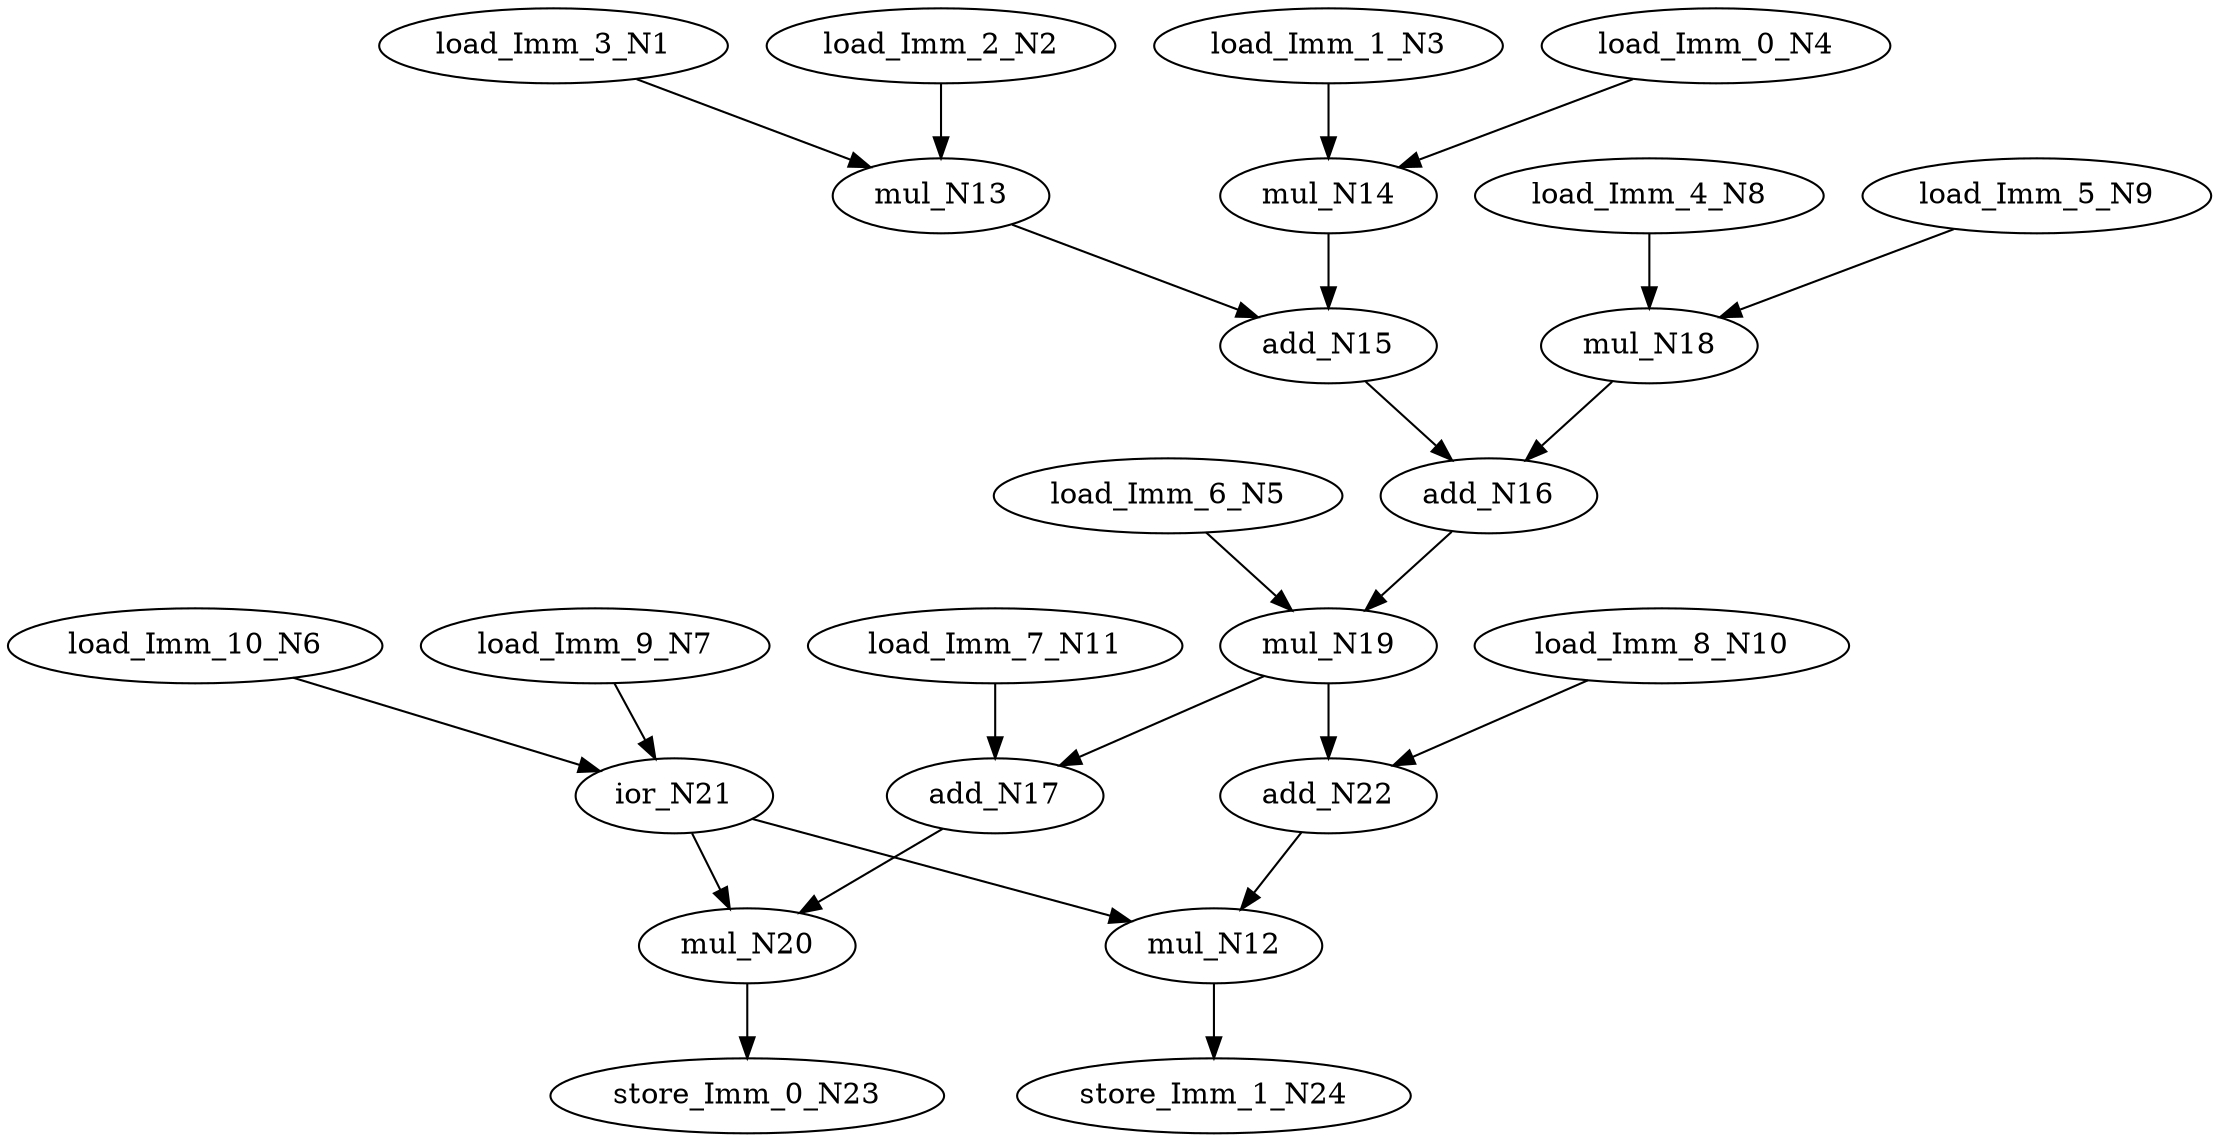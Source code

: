 digraph graphname {
N23 [color="black", ntype="operation", label="store_Imm_0_N23"];
N22 [color="black", ntype="operation", label="add_N22"];
N21 [color="black", ntype="operation", label="ior_N21"];
N20 [color="black", ntype="operation", label="mul_N20"];
N24 [color="black", ntype="operation", label="store_Imm_1_N24"];
N8 [color="black", ntype="operation", label="load_Imm_4_N8"];
N9 [color="black", ntype="operation", label="load_Imm_5_N9"];
N1 [color="black", ntype="operation", label="load_Imm_3_N1"];
N2 [color="black", ntype="operation", label="load_Imm_2_N2"];
N3 [color="black", ntype="operation", label="load_Imm_1_N3"];
N4 [color="black", ntype="operation", label="load_Imm_0_N4"];
N5 [color="black", ntype="operation", label="load_Imm_6_N5"];
N6 [color="black", ntype="operation", label="load_Imm_10_N6"];
N7 [color="black", ntype="operation", label="load_Imm_9_N7"];
N12 [color="black", ntype="operation", label="mul_N12"];
N13 [color="black", ntype="operation", label="mul_N13"];
N10 [color="black", ntype="operation", label="load_Imm_8_N10"];
N11 [color="black", ntype="operation", label="load_Imm_7_N11"];
N16 [color="black", ntype="operation", label="add_N16"];
N17 [color="black", ntype="operation", label="add_N17"];
N14 [color="black", ntype="operation", label="mul_N14"];
N15 [color="black", ntype="operation", label="add_N15"];
N18 [color="black", ntype="operation", label="mul_N18"];
N19 [color="black", ntype="operation", label="mul_N19"];
N22 -> N12;
N21 -> N20;
N21 -> N12;
N20 -> N23;
N8 -> N18;
N9 -> N18;
N1 -> N13;
N2 -> N13;
N3 -> N14;
N4 -> N14;
N5 -> N19;
N6 -> N21;
N7 -> N21;
N12 -> N24;
N13 -> N15;
N10 -> N22;
N11 -> N17;
N16 -> N19;
N17 -> N20;
N14 -> N15;
N15 -> N16;
N18 -> N16;
N19 -> N22;
N19 -> N17;
}

